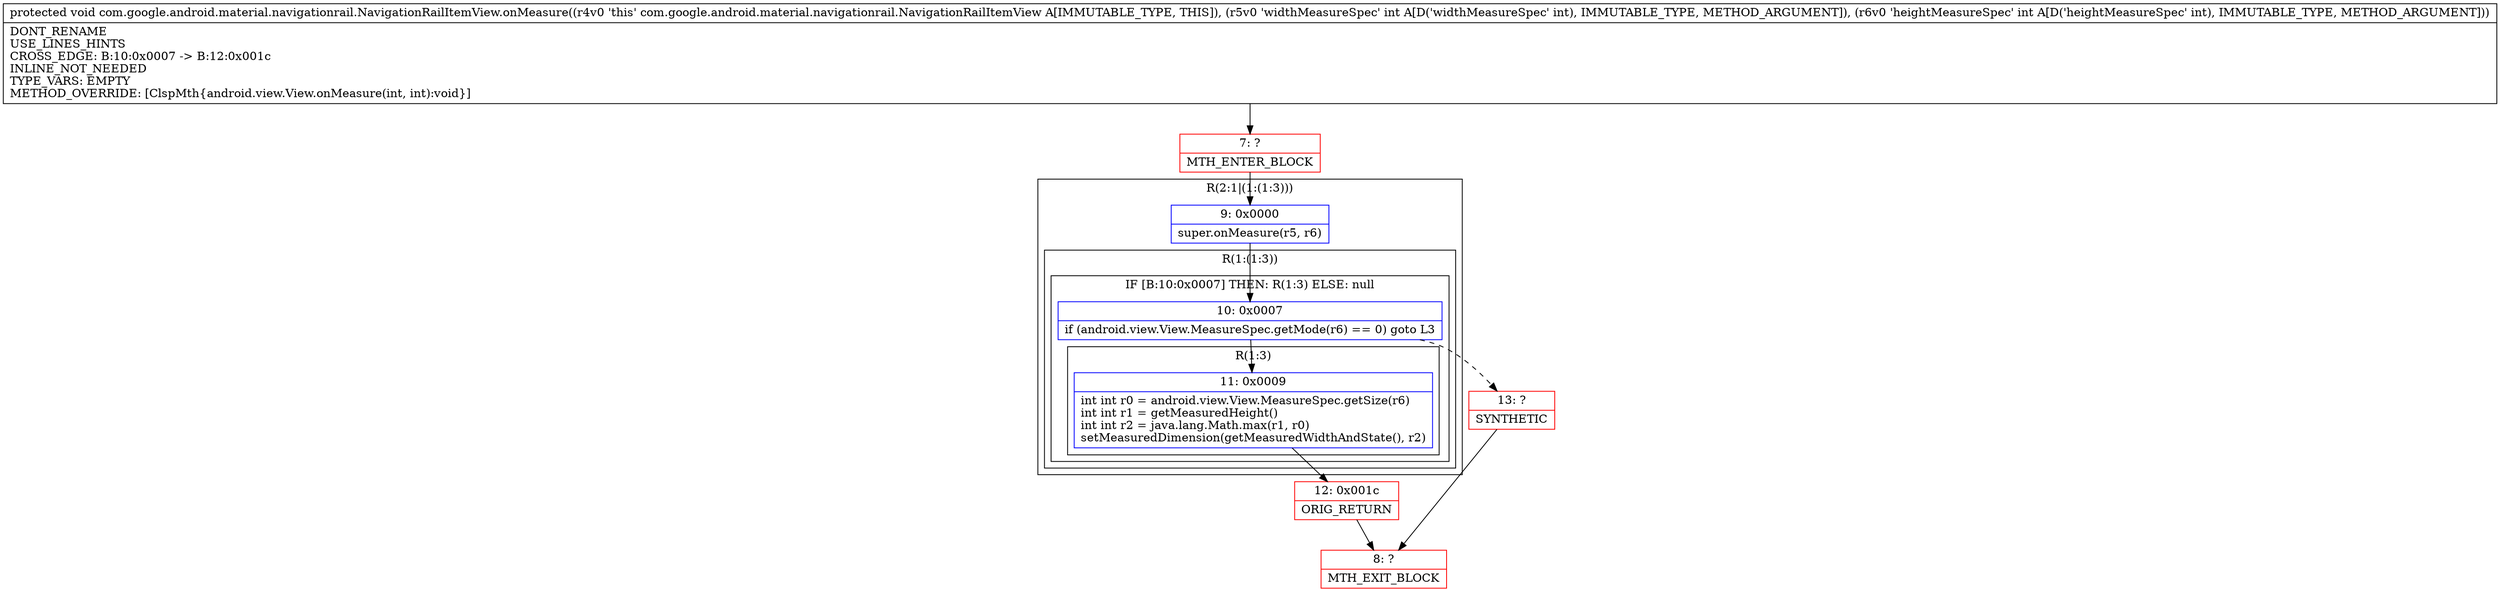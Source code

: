 digraph "CFG forcom.google.android.material.navigationrail.NavigationRailItemView.onMeasure(II)V" {
subgraph cluster_Region_554482518 {
label = "R(2:1|(1:(1:3)))";
node [shape=record,color=blue];
Node_9 [shape=record,label="{9\:\ 0x0000|super.onMeasure(r5, r6)\l}"];
subgraph cluster_Region_1969017003 {
label = "R(1:(1:3))";
node [shape=record,color=blue];
subgraph cluster_IfRegion_934662265 {
label = "IF [B:10:0x0007] THEN: R(1:3) ELSE: null";
node [shape=record,color=blue];
Node_10 [shape=record,label="{10\:\ 0x0007|if (android.view.View.MeasureSpec.getMode(r6) == 0) goto L3\l}"];
subgraph cluster_Region_79130601 {
label = "R(1:3)";
node [shape=record,color=blue];
Node_11 [shape=record,label="{11\:\ 0x0009|int int r0 = android.view.View.MeasureSpec.getSize(r6)\lint int r1 = getMeasuredHeight()\lint int r2 = java.lang.Math.max(r1, r0)\lsetMeasuredDimension(getMeasuredWidthAndState(), r2)\l}"];
}
}
}
}
Node_7 [shape=record,color=red,label="{7\:\ ?|MTH_ENTER_BLOCK\l}"];
Node_12 [shape=record,color=red,label="{12\:\ 0x001c|ORIG_RETURN\l}"];
Node_8 [shape=record,color=red,label="{8\:\ ?|MTH_EXIT_BLOCK\l}"];
Node_13 [shape=record,color=red,label="{13\:\ ?|SYNTHETIC\l}"];
MethodNode[shape=record,label="{protected void com.google.android.material.navigationrail.NavigationRailItemView.onMeasure((r4v0 'this' com.google.android.material.navigationrail.NavigationRailItemView A[IMMUTABLE_TYPE, THIS]), (r5v0 'widthMeasureSpec' int A[D('widthMeasureSpec' int), IMMUTABLE_TYPE, METHOD_ARGUMENT]), (r6v0 'heightMeasureSpec' int A[D('heightMeasureSpec' int), IMMUTABLE_TYPE, METHOD_ARGUMENT]))  | DONT_RENAME\lUSE_LINES_HINTS\lCROSS_EDGE: B:10:0x0007 \-\> B:12:0x001c\lINLINE_NOT_NEEDED\lTYPE_VARS: EMPTY\lMETHOD_OVERRIDE: [ClspMth\{android.view.View.onMeasure(int, int):void\}]\l}"];
MethodNode -> Node_7;Node_9 -> Node_10;
Node_10 -> Node_11;
Node_10 -> Node_13[style=dashed];
Node_11 -> Node_12;
Node_7 -> Node_9;
Node_12 -> Node_8;
Node_13 -> Node_8;
}

